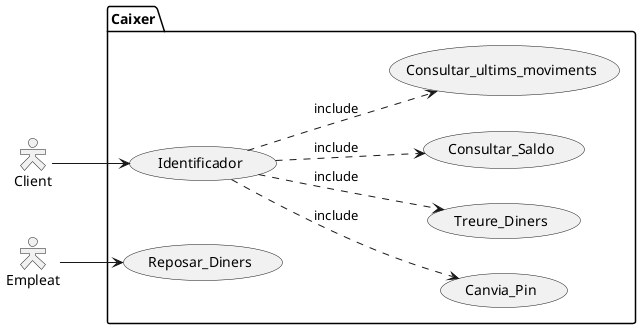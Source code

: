 @startuml

skinparam actorstyle hollow
left to right direction

:Client: as Client
:Empleat: as Empleat

package Caixer{
    (Identificador) as (id)
    (Canvia_Pin)
    (Treure_Diners)
    (Consultar_Saldo)
    (Consultar_ultims_moviments)
    (Reposar_Diners)
}


Client --> (id)
Empleat --> (Reposar_Diners)

(id) ..>(Treure_Diners) : include
(id) ..> (Consultar_Saldo) : include
(id) ..> (Canvia_Pin) : include
(id) ..> (Consultar_ultims_moviments) : include 


@enduml